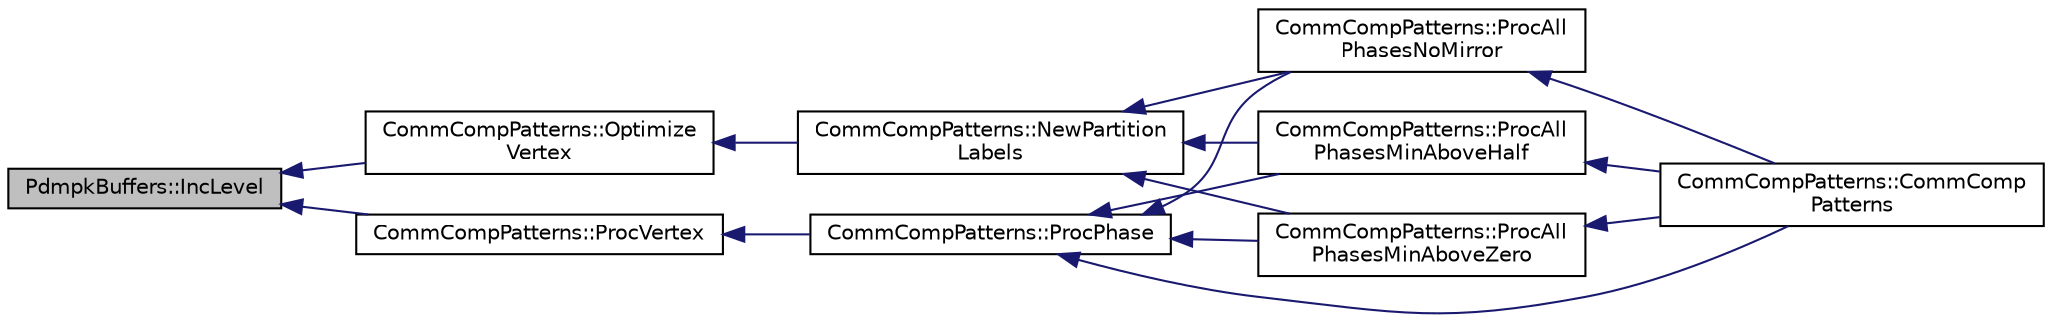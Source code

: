 digraph "PdmpkBuffers::IncLevel"
{
 // INTERACTIVE_SVG=YES
  edge [fontname="Helvetica",fontsize="10",labelfontname="Helvetica",labelfontsize="10"];
  node [fontname="Helvetica",fontsize="10",shape=record];
  rankdir="LR";
  Node32 [label="PdmpkBuffers::IncLevel",height=0.2,width=0.4,color="black", fillcolor="grey75", style="filled", fontcolor="black"];
  Node32 -> Node33 [dir="back",color="midnightblue",fontsize="10",style="solid",fontname="Helvetica"];
  Node33 [label="CommCompPatterns::Optimize\lVertex",height=0.2,width=0.4,color="black", fillcolor="white", style="filled",URL="$classCommCompPatterns.html#aca6ef6922d3f839dfb934edccbd443ed",tooltip="Called in CommCompPatterns::NewPartitionLabels. "];
  Node33 -> Node34 [dir="back",color="midnightblue",fontsize="10",style="solid",fontname="Helvetica"];
  Node34 [label="CommCompPatterns::NewPartition\lLabels",height=0.2,width=0.4,color="black", fillcolor="white", style="filled",URL="$classCommCompPatterns.html#a645aad5ba785a49c8d4f7a050632b447",tooltip="Generate and optimize partition label assignment using PdmpkBuffers::MetisPartitionWithWeights CommCo..."];
  Node34 -> Node35 [dir="back",color="midnightblue",fontsize="10",style="solid",fontname="Helvetica"];
  Node35 [label="CommCompPatterns::ProcAll\lPhasesNoMirror",height=0.2,width=0.4,color="black", fillcolor="white", style="filled",URL="$classCommCompPatterns.html#a614c8e8e0ad910fd4360004df278e7fa",tooltip="Process all phases: without any mirroring. "];
  Node35 -> Node36 [dir="back",color="midnightblue",fontsize="10",style="solid",fontname="Helvetica"];
  Node36 [label="CommCompPatterns::CommComp\lPatterns",height=0.2,width=0.4,color="black", fillcolor="white", style="filled",URL="$classCommCompPatterns.html#aeab3ee34a4bc59364ebfebb0d1a8277b",tooltip="Construct and fill all the buffers in a CommCompPatterns object. "];
  Node34 -> Node37 [dir="back",color="midnightblue",fontsize="10",style="solid",fontname="Helvetica"];
  Node37 [label="CommCompPatterns::ProcAll\lPhasesMinAboveHalf",height=0.2,width=0.4,color="black", fillcolor="white", style="filled",URL="$classCommCompPatterns.html#a023a495de3fa6fcf9c40ff6dd298fcbd",tooltip="Process all phases: mirror after min_level is above the half. "];
  Node37 -> Node36 [dir="back",color="midnightblue",fontsize="10",style="solid",fontname="Helvetica"];
  Node34 -> Node38 [dir="back",color="midnightblue",fontsize="10",style="solid",fontname="Helvetica"];
  Node38 [label="CommCompPatterns::ProcAll\lPhasesMinAboveZero",height=0.2,width=0.4,color="black", fillcolor="white", style="filled",URL="$classCommCompPatterns.html#a163e416673b4e19d15636c63dbb8ab43",tooltip="Process all phases: mirror after min_level is above 0. "];
  Node38 -> Node36 [dir="back",color="midnightblue",fontsize="10",style="solid",fontname="Helvetica"];
  Node32 -> Node39 [dir="back",color="midnightblue",fontsize="10",style="solid",fontname="Helvetica"];
  Node39 [label="CommCompPatterns::ProcVertex",height=0.2,width=0.4,color="black", fillcolor="white", style="filled",URL="$classCommCompPatterns.html#a980e9643b0785e440b3d173159e7c16f",tooltip="Process one vertex. "];
  Node39 -> Node40 [dir="back",color="midnightblue",fontsize="10",style="solid",fontname="Helvetica"];
  Node40 [label="CommCompPatterns::ProcPhase",height=0.2,width=0.4,color="black", fillcolor="white", style="filled",URL="$classCommCompPatterns.html#a2f7400085165a143330af2d57a3973f3",tooltip="Generate one phase. "];
  Node40 -> Node36 [dir="back",color="midnightblue",fontsize="10",style="solid",fontname="Helvetica"];
  Node40 -> Node35 [dir="back",color="midnightblue",fontsize="10",style="solid",fontname="Helvetica"];
  Node40 -> Node37 [dir="back",color="midnightblue",fontsize="10",style="solid",fontname="Helvetica"];
  Node40 -> Node38 [dir="back",color="midnightblue",fontsize="10",style="solid",fontname="Helvetica"];
}
